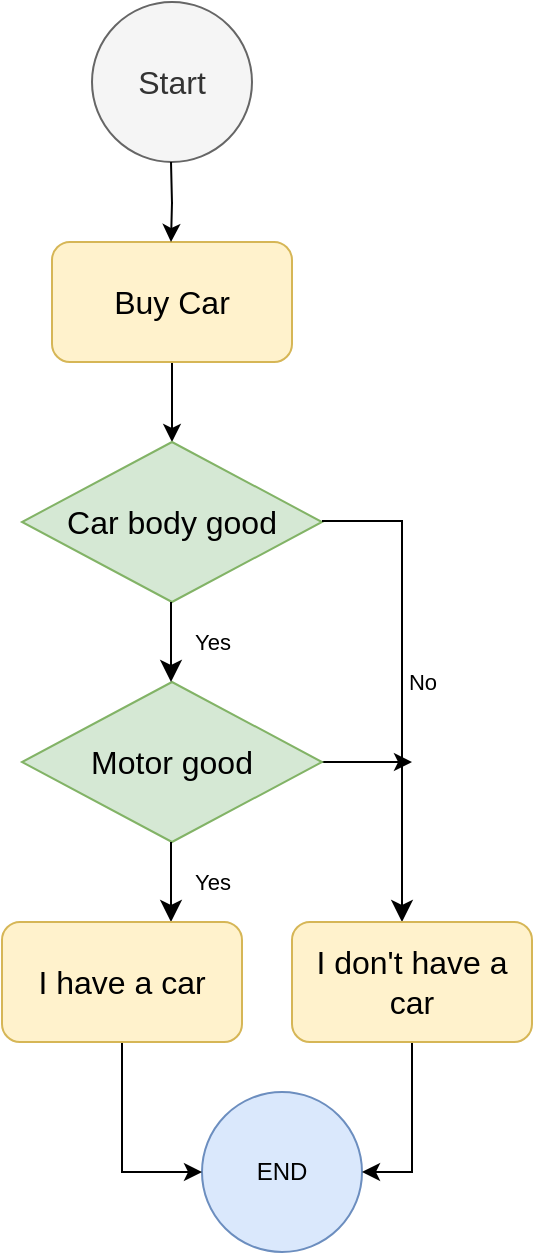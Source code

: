 <mxfile version="19.0.1" type="device"><diagram id="C5RBs43oDa-KdzZeNtuy" name="Page-1"><mxGraphModel dx="1355" dy="1962" grid="1" gridSize="10" guides="1" tooltips="1" connect="1" arrows="1" fold="1" page="1" pageScale="1" pageWidth="827" pageHeight="1169" background="#ffffff" math="0" shadow="0"><root><mxCell id="WIyWlLk6GJQsqaUBKTNV-0"/><mxCell id="WIyWlLk6GJQsqaUBKTNV-1" parent="WIyWlLk6GJQsqaUBKTNV-0"/><mxCell id="_ijr-BcT2QvfaAAX6-gg-0" value="&lt;font style=&quot;font-size: 16px;&quot;&gt;Start&lt;/font&gt;" style="ellipse;whiteSpace=wrap;html=1;aspect=fixed;fillColor=#f5f5f5;fontColor=#333333;strokeColor=#666666;" parent="WIyWlLk6GJQsqaUBKTNV-1" vertex="1"><mxGeometry x="65" y="-40" width="80" height="80" as="geometry"/></mxCell><mxCell id="_ijr-BcT2QvfaAAX6-gg-14" value="" style="edgeStyle=orthogonalEdgeStyle;rounded=0;orthogonalLoop=1;jettySize=auto;html=1;fontSize=16;" parent="WIyWlLk6GJQsqaUBKTNV-1" source="_ijr-BcT2QvfaAAX6-gg-3" target="_ijr-BcT2QvfaAAX6-gg-9" edge="1"><mxGeometry relative="1" as="geometry"/></mxCell><mxCell id="_ijr-BcT2QvfaAAX6-gg-3" value="Buy Car" style="rounded=1;whiteSpace=wrap;html=1;fontSize=16;fillColor=#fff2cc;strokeColor=#d6b656;" parent="WIyWlLk6GJQsqaUBKTNV-1" vertex="1"><mxGeometry x="45" y="80" width="120" height="60" as="geometry"/></mxCell><mxCell id="_ijr-BcT2QvfaAAX6-gg-9" value="Car body good" style="rhombus;whiteSpace=wrap;html=1;fontSize=16;fillColor=#d5e8d4;strokeColor=#82b366;" parent="WIyWlLk6GJQsqaUBKTNV-1" vertex="1"><mxGeometry x="30" y="180" width="150" height="80" as="geometry"/></mxCell><mxCell id="_ijr-BcT2QvfaAAX6-gg-22" style="rounded=0;orthogonalLoop=1;jettySize=auto;html=1;fontSize=16;" parent="WIyWlLk6GJQsqaUBKTNV-1" source="_ijr-BcT2QvfaAAX6-gg-11" edge="1"><mxGeometry relative="1" as="geometry"><mxPoint x="225" y="340" as="targetPoint"/></mxGeometry></mxCell><mxCell id="_ijr-BcT2QvfaAAX6-gg-11" value="Motor good" style="rhombus;whiteSpace=wrap;html=1;fontSize=16;fillColor=#d5e8d4;strokeColor=#82b366;" parent="WIyWlLk6GJQsqaUBKTNV-1" vertex="1"><mxGeometry x="30" y="300" width="150" height="80" as="geometry"/></mxCell><mxCell id="_ijr-BcT2QvfaAAX6-gg-16" value="" style="edgeStyle=orthogonalEdgeStyle;rounded=0;orthogonalLoop=1;jettySize=auto;html=1;fontSize=16;endArrow=classic;endFill=1;" parent="WIyWlLk6GJQsqaUBKTNV-1" edge="1"><mxGeometry relative="1" as="geometry"><mxPoint x="104.5" y="40" as="sourcePoint"/><mxPoint x="104.5" y="80" as="targetPoint"/></mxGeometry></mxCell><mxCell id="_ijr-BcT2QvfaAAX6-gg-17" value="Yes" style="rounded=0;html=1;jettySize=auto;orthogonalLoop=1;fontSize=11;endArrow=classic;endFill=1;endSize=8;strokeWidth=1;shadow=0;labelBackgroundColor=none;edgeStyle=orthogonalEdgeStyle;" parent="WIyWlLk6GJQsqaUBKTNV-1" edge="1"><mxGeometry y="20" relative="1" as="geometry"><mxPoint as="offset"/><mxPoint x="104.5" y="260" as="sourcePoint"/><mxPoint x="104.5" y="300" as="targetPoint"/><Array as="points"><mxPoint x="105" y="280"/><mxPoint x="105" y="280"/></Array></mxGeometry></mxCell><mxCell id="_ijr-BcT2QvfaAAX6-gg-19" value="Yes" style="rounded=0;html=1;jettySize=auto;orthogonalLoop=1;fontSize=11;endArrow=classic;endFill=1;endSize=8;strokeWidth=1;shadow=0;labelBackgroundColor=none;edgeStyle=orthogonalEdgeStyle;" parent="WIyWlLk6GJQsqaUBKTNV-1" edge="1"><mxGeometry y="20" relative="1" as="geometry"><mxPoint as="offset"/><mxPoint x="104.5" y="380" as="sourcePoint"/><mxPoint x="104.5" y="420" as="targetPoint"/><Array as="points"><mxPoint x="104.5" y="380"/></Array></mxGeometry></mxCell><mxCell id="_ijr-BcT2QvfaAAX6-gg-21" value="No" style="edgeStyle=orthogonalEdgeStyle;rounded=0;html=1;jettySize=auto;orthogonalLoop=1;fontSize=11;endArrow=classic;endFill=1;endSize=8;strokeWidth=1;shadow=0;labelBackgroundColor=none;entryX=0.5;entryY=0;entryDx=0;entryDy=0;" parent="WIyWlLk6GJQsqaUBKTNV-1" edge="1"><mxGeometry y="10" relative="1" as="geometry"><mxPoint as="offset"/><mxPoint x="180" y="219.5" as="sourcePoint"/><mxPoint x="220" y="420" as="targetPoint"/><Array as="points"><mxPoint x="220" y="220"/></Array></mxGeometry></mxCell><mxCell id="ed5l7hYQRQ-Hc8SiR98_-0" value="END" style="ellipse;whiteSpace=wrap;html=1;aspect=fixed;fillColor=#dae8fc;strokeColor=#6c8ebf;" vertex="1" parent="WIyWlLk6GJQsqaUBKTNV-1"><mxGeometry x="120" y="505" width="80" height="80" as="geometry"/></mxCell><mxCell id="ed5l7hYQRQ-Hc8SiR98_-4" style="edgeStyle=orthogonalEdgeStyle;rounded=0;orthogonalLoop=1;jettySize=auto;html=1;entryX=0;entryY=0.5;entryDx=0;entryDy=0;" edge="1" parent="WIyWlLk6GJQsqaUBKTNV-1" source="ed5l7hYQRQ-Hc8SiR98_-1" target="ed5l7hYQRQ-Hc8SiR98_-0"><mxGeometry relative="1" as="geometry"/></mxCell><mxCell id="ed5l7hYQRQ-Hc8SiR98_-1" value="I have a car" style="rounded=1;whiteSpace=wrap;html=1;fontSize=16;fillColor=#fff2cc;strokeColor=#d6b656;" vertex="1" parent="WIyWlLk6GJQsqaUBKTNV-1"><mxGeometry x="20" y="420" width="120" height="60" as="geometry"/></mxCell><mxCell id="ed5l7hYQRQ-Hc8SiR98_-5" style="edgeStyle=orthogonalEdgeStyle;rounded=0;orthogonalLoop=1;jettySize=auto;html=1;entryX=1;entryY=0.5;entryDx=0;entryDy=0;" edge="1" parent="WIyWlLk6GJQsqaUBKTNV-1" source="ed5l7hYQRQ-Hc8SiR98_-2" target="ed5l7hYQRQ-Hc8SiR98_-0"><mxGeometry relative="1" as="geometry"/></mxCell><mxCell id="ed5l7hYQRQ-Hc8SiR98_-2" value="I don't have a car" style="rounded=1;whiteSpace=wrap;html=1;fontSize=16;fillColor=#fff2cc;strokeColor=#d6b656;" vertex="1" parent="WIyWlLk6GJQsqaUBKTNV-1"><mxGeometry x="165" y="420" width="120" height="60" as="geometry"/></mxCell></root></mxGraphModel></diagram></mxfile>
